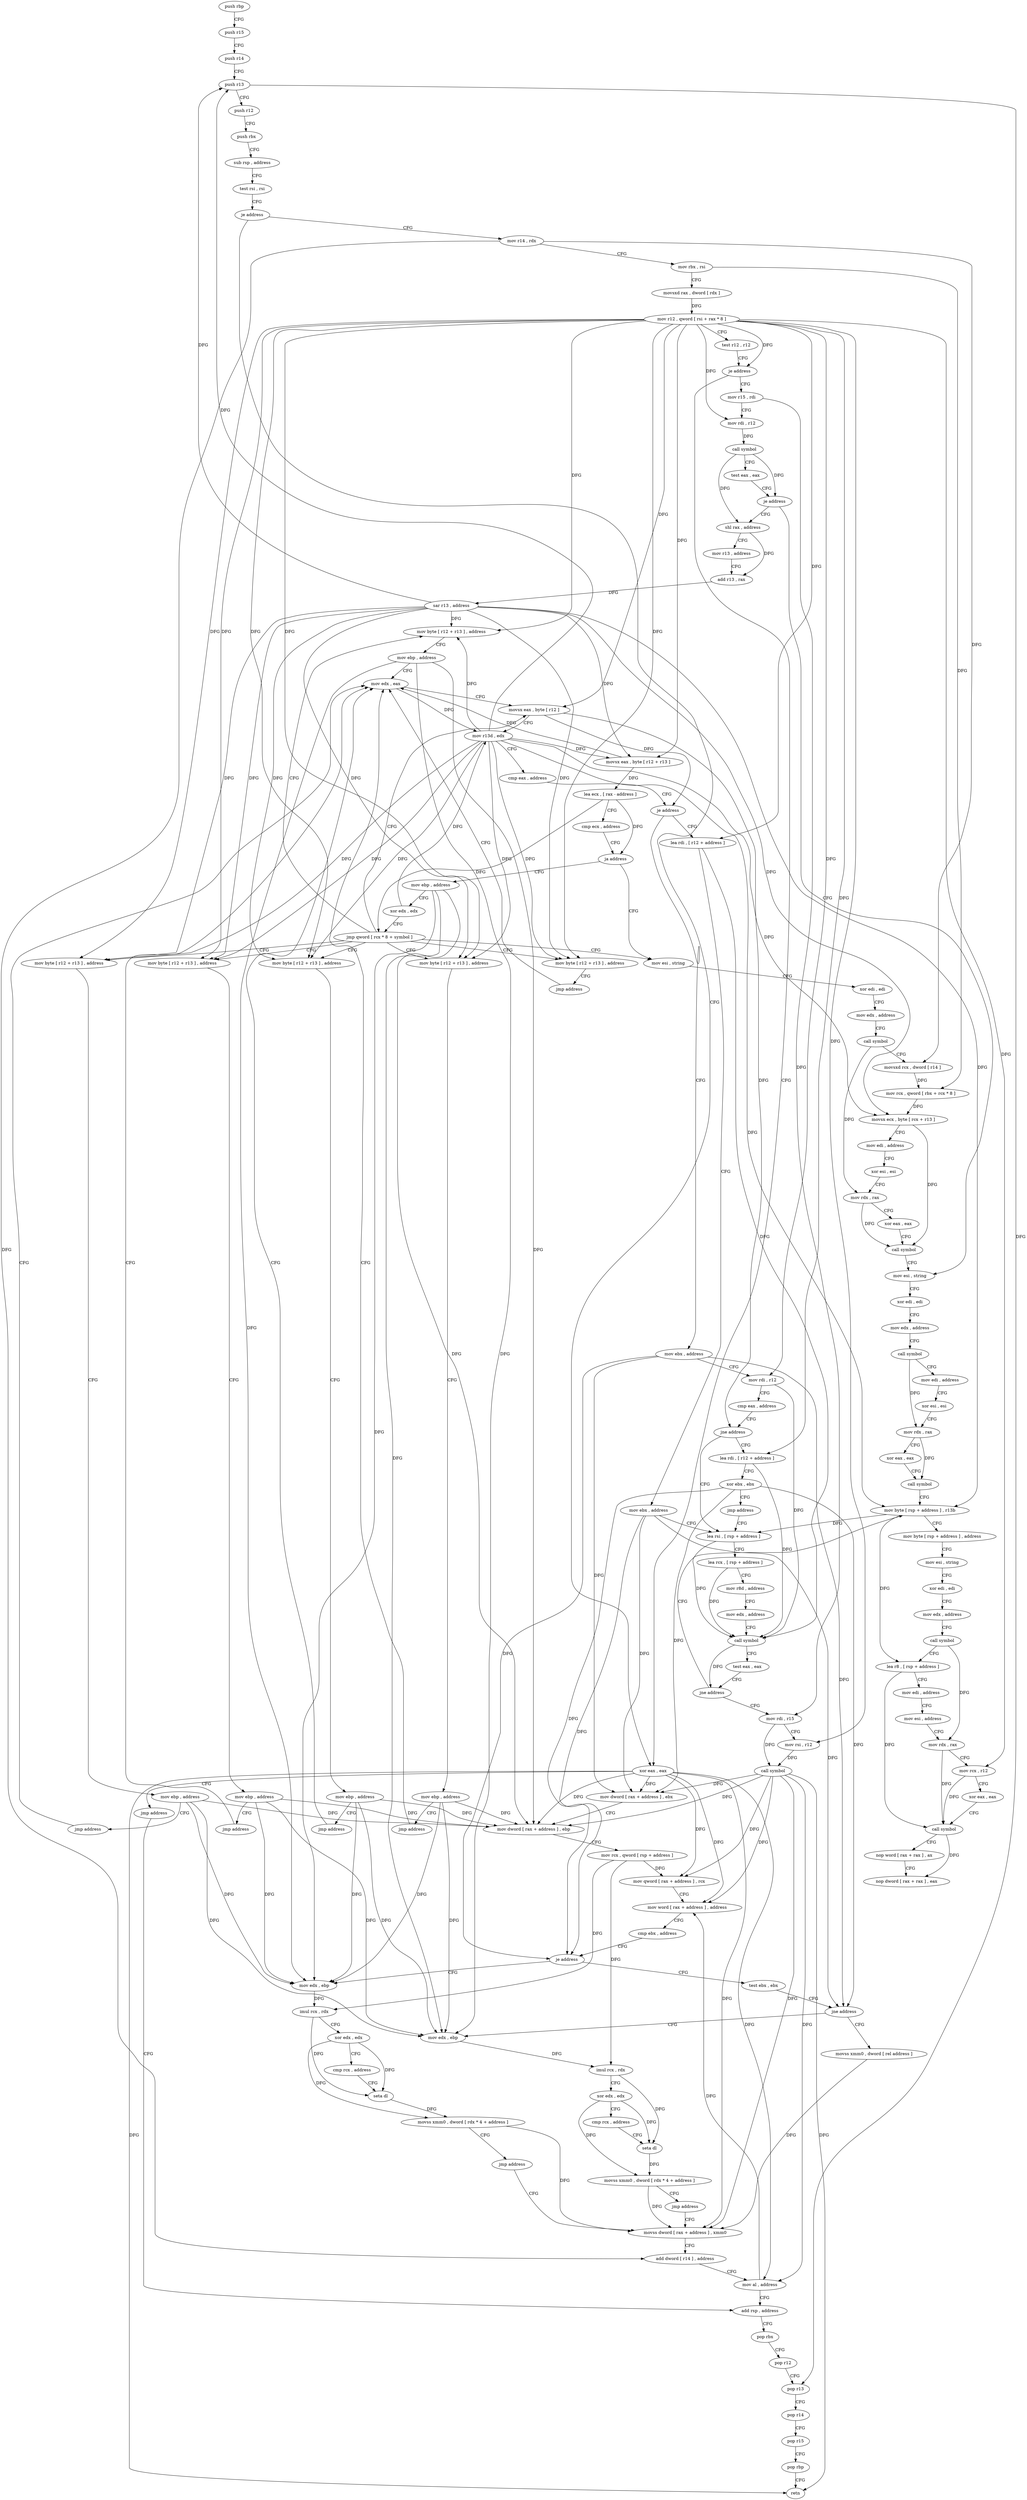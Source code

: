 digraph "func" {
"4248608" [label = "push rbp" ]
"4248609" [label = "push r15" ]
"4248611" [label = "push r14" ]
"4248613" [label = "push r13" ]
"4248615" [label = "push r12" ]
"4248617" [label = "push rbx" ]
"4248618" [label = "sub rsp , address" ]
"4248622" [label = "test rsi , rsi" ]
"4248625" [label = "je address" ]
"4248728" [label = "xor eax , eax" ]
"4248627" [label = "mov r14 , rdx" ]
"4248730" [label = "jmp address" ]
"4248987" [label = "add rsp , address" ]
"4248630" [label = "mov rbx , rsi" ]
"4248633" [label = "movsxd rax , dword [ rdx ]" ]
"4248636" [label = "mov r12 , qword [ rsi + rax * 8 ]" ]
"4248640" [label = "test r12 , r12" ]
"4248643" [label = "je address" ]
"4248645" [label = "mov r15 , rdi" ]
"4248991" [label = "pop rbx" ]
"4248992" [label = "pop r12" ]
"4248994" [label = "pop r13" ]
"4248996" [label = "pop r14" ]
"4248998" [label = "pop r15" ]
"4249000" [label = "pop rbp" ]
"4249001" [label = "retn" ]
"4248648" [label = "mov rdi , r12" ]
"4248651" [label = "call symbol" ]
"4248656" [label = "test eax , eax" ]
"4248658" [label = "je address" ]
"4249048" [label = "mov esi , string" ]
"4248664" [label = "shl rax , address" ]
"4249053" [label = "xor edi , edi" ]
"4249055" [label = "mov edx , address" ]
"4249060" [label = "call symbol" ]
"4249065" [label = "mov edi , address" ]
"4249070" [label = "xor esi , esi" ]
"4249072" [label = "mov rdx , rax" ]
"4249075" [label = "xor eax , eax" ]
"4249077" [label = "call symbol" ]
"4249082" [label = "mov byte [ rsp + address ] , r13b" ]
"4248668" [label = "mov r13 , address" ]
"4248678" [label = "add r13 , rax" ]
"4248681" [label = "sar r13 , address" ]
"4248685" [label = "movsx eax , byte [ r12 + r13 ]" ]
"4248690" [label = "lea ecx , [ rax - address ]" ]
"4248693" [label = "cmp ecx , address" ]
"4248696" [label = "ja address" ]
"4249002" [label = "mov esi , string" ]
"4248702" [label = "mov ebp , address" ]
"4249007" [label = "xor edi , edi" ]
"4249009" [label = "mov edx , address" ]
"4249014" [label = "call symbol" ]
"4249019" [label = "movsxd rcx , dword [ r14 ]" ]
"4249022" [label = "mov rcx , qword [ rbx + rcx * 8 ]" ]
"4249026" [label = "movsx ecx , byte [ rcx + r13 ]" ]
"4249031" [label = "mov edi , address" ]
"4249036" [label = "xor esi , esi" ]
"4249038" [label = "mov rdx , rax" ]
"4249041" [label = "xor eax , eax" ]
"4249043" [label = "call symbol" ]
"4248707" [label = "xor edx , edx" ]
"4248709" [label = "jmp qword [ rcx * 8 + symbol ]" ]
"4248716" [label = "mov byte [ r12 + r13 ] , address" ]
"4248735" [label = "mov byte [ r12 + r13 ] , address" ]
"4248747" [label = "mov byte [ r12 + r13 ] , address" ]
"4248754" [label = "mov byte [ r12 + r13 ] , address" ]
"4248766" [label = "mov byte [ r12 + r13 ] , address" ]
"4248778" [label = "mov byte [ r12 + r13 ] , address" ]
"4248790" [label = "movsx eax , byte [ r12 ]" ]
"4248721" [label = "mov ebp , address" ]
"4248726" [label = "jmp address" ]
"4248788" [label = "mov edx , eax" ]
"4248740" [label = "mov ebp , address" ]
"4248745" [label = "jmp address" ]
"4248752" [label = "jmp address" ]
"4248759" [label = "mov ebp , address" ]
"4248764" [label = "jmp address" ]
"4248771" [label = "mov ebp , address" ]
"4248776" [label = "jmp address" ]
"4248783" [label = "mov ebp , address" ]
"4248795" [label = "mov r13d , edx" ]
"4248798" [label = "cmp eax , address" ]
"4248801" [label = "je address" ]
"4248825" [label = "lea rdi , [ r12 + address ]" ]
"4248803" [label = "mov ebx , address" ]
"4248830" [label = "mov ebx , address" ]
"4248835" [label = "lea rsi , [ rsp + address ]" ]
"4248808" [label = "mov rdi , r12" ]
"4248811" [label = "cmp eax , address" ]
"4248814" [label = "jne address" ]
"4248816" [label = "lea rdi , [ r12 + address ]" ]
"4249087" [label = "mov byte [ rsp + address ] , address" ]
"4249092" [label = "mov esi , string" ]
"4249097" [label = "xor edi , edi" ]
"4249099" [label = "mov edx , address" ]
"4249104" [label = "call symbol" ]
"4249109" [label = "lea r8 , [ rsp + address ]" ]
"4249114" [label = "mov edi , address" ]
"4249119" [label = "mov esi , address" ]
"4249124" [label = "mov rdx , rax" ]
"4249127" [label = "mov rcx , r12" ]
"4249130" [label = "xor eax , eax" ]
"4249132" [label = "call symbol" ]
"4249137" [label = "nop word [ rax + rax ] , ax" ]
"4249147" [label = "nop dword [ rax + rax ] , eax" ]
"4248869" [label = "mov rdi , r15" ]
"4248872" [label = "mov rsi , r12" ]
"4248875" [label = "call symbol" ]
"4248880" [label = "mov dword [ rax + address ] , ebx" ]
"4248883" [label = "mov dword [ rax + address ] , ebp" ]
"4248886" [label = "mov rcx , qword [ rsp + address ]" ]
"4248891" [label = "mov qword [ rax + address ] , rcx" ]
"4248895" [label = "mov word [ rax + address ] , address" ]
"4248901" [label = "cmp ebx , address" ]
"4248904" [label = "je address" ]
"4248939" [label = "mov edx , ebp" ]
"4248906" [label = "test ebx , ebx" ]
"4248840" [label = "lea rcx , [ rsp + address ]" ]
"4248845" [label = "mov r8d , address" ]
"4248851" [label = "mov edx , address" ]
"4248856" [label = "call symbol" ]
"4248861" [label = "test eax , eax" ]
"4248863" [label = "jne address" ]
"4248821" [label = "xor ebx , ebx" ]
"4248823" [label = "jmp address" ]
"4248941" [label = "imul rcx , rdx" ]
"4248945" [label = "xor edx , edx" ]
"4248947" [label = "cmp rcx , address" ]
"4248954" [label = "seta dl" ]
"4248957" [label = "movss xmm0 , dword [ rdx * 4 + address ]" ]
"4248966" [label = "jmp address" ]
"4248976" [label = "movss dword [ rax + address ] , xmm0" ]
"4248908" [label = "jne address" ]
"4248968" [label = "movss xmm0 , dword [ rel address ]" ]
"4248910" [label = "mov edx , ebp" ]
"4248981" [label = "add dword [ r14 ] , address" ]
"4248985" [label = "mov al , address" ]
"4248912" [label = "imul rcx , rdx" ]
"4248916" [label = "xor edx , edx" ]
"4248918" [label = "cmp rcx , address" ]
"4248925" [label = "seta dl" ]
"4248928" [label = "movss xmm0 , dword [ rdx * 4 + address ]" ]
"4248937" [label = "jmp address" ]
"4248608" -> "4248609" [ label = "CFG" ]
"4248609" -> "4248611" [ label = "CFG" ]
"4248611" -> "4248613" [ label = "CFG" ]
"4248613" -> "4248615" [ label = "CFG" ]
"4248613" -> "4248994" [ label = "DFG" ]
"4248615" -> "4248617" [ label = "CFG" ]
"4248617" -> "4248618" [ label = "CFG" ]
"4248618" -> "4248622" [ label = "CFG" ]
"4248622" -> "4248625" [ label = "CFG" ]
"4248625" -> "4248728" [ label = "CFG" ]
"4248625" -> "4248627" [ label = "CFG" ]
"4248728" -> "4248730" [ label = "CFG" ]
"4248728" -> "4249001" [ label = "DFG" ]
"4248728" -> "4248880" [ label = "DFG" ]
"4248728" -> "4248883" [ label = "DFG" ]
"4248728" -> "4248891" [ label = "DFG" ]
"4248728" -> "4248895" [ label = "DFG" ]
"4248728" -> "4248976" [ label = "DFG" ]
"4248728" -> "4248985" [ label = "DFG" ]
"4248627" -> "4248630" [ label = "CFG" ]
"4248627" -> "4249019" [ label = "DFG" ]
"4248627" -> "4248981" [ label = "DFG" ]
"4248730" -> "4248987" [ label = "CFG" ]
"4248987" -> "4248991" [ label = "CFG" ]
"4248630" -> "4248633" [ label = "CFG" ]
"4248630" -> "4249022" [ label = "DFG" ]
"4248633" -> "4248636" [ label = "DFG" ]
"4248636" -> "4248640" [ label = "CFG" ]
"4248636" -> "4248643" [ label = "DFG" ]
"4248636" -> "4248648" [ label = "DFG" ]
"4248636" -> "4248685" [ label = "DFG" ]
"4248636" -> "4249127" [ label = "DFG" ]
"4248636" -> "4248716" [ label = "DFG" ]
"4248636" -> "4248735" [ label = "DFG" ]
"4248636" -> "4248747" [ label = "DFG" ]
"4248636" -> "4248754" [ label = "DFG" ]
"4248636" -> "4248766" [ label = "DFG" ]
"4248636" -> "4248778" [ label = "DFG" ]
"4248636" -> "4248790" [ label = "DFG" ]
"4248636" -> "4248825" [ label = "DFG" ]
"4248636" -> "4248808" [ label = "DFG" ]
"4248636" -> "4248816" [ label = "DFG" ]
"4248636" -> "4248872" [ label = "DFG" ]
"4248640" -> "4248643" [ label = "CFG" ]
"4248643" -> "4248728" [ label = "CFG" ]
"4248643" -> "4248645" [ label = "CFG" ]
"4248645" -> "4248648" [ label = "CFG" ]
"4248645" -> "4248869" [ label = "DFG" ]
"4248991" -> "4248992" [ label = "CFG" ]
"4248992" -> "4248994" [ label = "CFG" ]
"4248994" -> "4248996" [ label = "CFG" ]
"4248996" -> "4248998" [ label = "CFG" ]
"4248998" -> "4249000" [ label = "CFG" ]
"4249000" -> "4249001" [ label = "CFG" ]
"4248648" -> "4248651" [ label = "DFG" ]
"4248651" -> "4248656" [ label = "CFG" ]
"4248651" -> "4248658" [ label = "DFG" ]
"4248651" -> "4248664" [ label = "DFG" ]
"4248656" -> "4248658" [ label = "CFG" ]
"4248658" -> "4249048" [ label = "CFG" ]
"4248658" -> "4248664" [ label = "CFG" ]
"4249048" -> "4249053" [ label = "CFG" ]
"4248664" -> "4248668" [ label = "CFG" ]
"4248664" -> "4248678" [ label = "DFG" ]
"4249053" -> "4249055" [ label = "CFG" ]
"4249055" -> "4249060" [ label = "CFG" ]
"4249060" -> "4249065" [ label = "CFG" ]
"4249060" -> "4249072" [ label = "DFG" ]
"4249065" -> "4249070" [ label = "CFG" ]
"4249070" -> "4249072" [ label = "CFG" ]
"4249072" -> "4249075" [ label = "CFG" ]
"4249072" -> "4249077" [ label = "DFG" ]
"4249075" -> "4249077" [ label = "CFG" ]
"4249077" -> "4249082" [ label = "CFG" ]
"4249082" -> "4249087" [ label = "CFG" ]
"4249082" -> "4249109" [ label = "DFG" ]
"4249082" -> "4248835" [ label = "DFG" ]
"4248668" -> "4248678" [ label = "CFG" ]
"4248678" -> "4248681" [ label = "DFG" ]
"4248681" -> "4248685" [ label = "DFG" ]
"4248681" -> "4248613" [ label = "DFG" ]
"4248681" -> "4249082" [ label = "DFG" ]
"4248681" -> "4249026" [ label = "DFG" ]
"4248681" -> "4248716" [ label = "DFG" ]
"4248681" -> "4248735" [ label = "DFG" ]
"4248681" -> "4248747" [ label = "DFG" ]
"4248681" -> "4248754" [ label = "DFG" ]
"4248681" -> "4248766" [ label = "DFG" ]
"4248681" -> "4248778" [ label = "DFG" ]
"4248685" -> "4248690" [ label = "DFG" ]
"4248685" -> "4248788" [ label = "DFG" ]
"4248690" -> "4248693" [ label = "CFG" ]
"4248690" -> "4248696" [ label = "DFG" ]
"4248690" -> "4248709" [ label = "DFG" ]
"4248693" -> "4248696" [ label = "CFG" ]
"4248696" -> "4249002" [ label = "CFG" ]
"4248696" -> "4248702" [ label = "CFG" ]
"4249002" -> "4249007" [ label = "CFG" ]
"4248702" -> "4248707" [ label = "CFG" ]
"4248702" -> "4248883" [ label = "DFG" ]
"4248702" -> "4248939" [ label = "DFG" ]
"4248702" -> "4248910" [ label = "DFG" ]
"4249007" -> "4249009" [ label = "CFG" ]
"4249009" -> "4249014" [ label = "CFG" ]
"4249014" -> "4249019" [ label = "CFG" ]
"4249014" -> "4249038" [ label = "DFG" ]
"4249019" -> "4249022" [ label = "DFG" ]
"4249022" -> "4249026" [ label = "DFG" ]
"4249026" -> "4249031" [ label = "CFG" ]
"4249026" -> "4249043" [ label = "DFG" ]
"4249031" -> "4249036" [ label = "CFG" ]
"4249036" -> "4249038" [ label = "CFG" ]
"4249038" -> "4249041" [ label = "CFG" ]
"4249038" -> "4249043" [ label = "DFG" ]
"4249041" -> "4249043" [ label = "CFG" ]
"4249043" -> "4249048" [ label = "CFG" ]
"4248707" -> "4248709" [ label = "CFG" ]
"4248707" -> "4248795" [ label = "DFG" ]
"4248709" -> "4248716" [ label = "CFG" ]
"4248709" -> "4248735" [ label = "CFG" ]
"4248709" -> "4248747" [ label = "CFG" ]
"4248709" -> "4248754" [ label = "CFG" ]
"4248709" -> "4248766" [ label = "CFG" ]
"4248709" -> "4248778" [ label = "CFG" ]
"4248709" -> "4248790" [ label = "CFG" ]
"4248709" -> "4249002" [ label = "CFG" ]
"4248716" -> "4248721" [ label = "CFG" ]
"4248735" -> "4248740" [ label = "CFG" ]
"4248747" -> "4248752" [ label = "CFG" ]
"4248754" -> "4248759" [ label = "CFG" ]
"4248766" -> "4248771" [ label = "CFG" ]
"4248778" -> "4248783" [ label = "CFG" ]
"4248790" -> "4248795" [ label = "CFG" ]
"4248790" -> "4248801" [ label = "DFG" ]
"4248790" -> "4248814" [ label = "DFG" ]
"4248721" -> "4248726" [ label = "CFG" ]
"4248721" -> "4248883" [ label = "DFG" ]
"4248721" -> "4248939" [ label = "DFG" ]
"4248721" -> "4248910" [ label = "DFG" ]
"4248726" -> "4248788" [ label = "CFG" ]
"4248788" -> "4248790" [ label = "CFG" ]
"4248788" -> "4248795" [ label = "DFG" ]
"4248740" -> "4248745" [ label = "CFG" ]
"4248740" -> "4248883" [ label = "DFG" ]
"4248740" -> "4248939" [ label = "DFG" ]
"4248740" -> "4248910" [ label = "DFG" ]
"4248745" -> "4248788" [ label = "CFG" ]
"4248752" -> "4248788" [ label = "CFG" ]
"4248759" -> "4248764" [ label = "CFG" ]
"4248759" -> "4248883" [ label = "DFG" ]
"4248759" -> "4248939" [ label = "DFG" ]
"4248759" -> "4248910" [ label = "DFG" ]
"4248764" -> "4248788" [ label = "CFG" ]
"4248771" -> "4248776" [ label = "CFG" ]
"4248771" -> "4248883" [ label = "DFG" ]
"4248771" -> "4248939" [ label = "DFG" ]
"4248771" -> "4248910" [ label = "DFG" ]
"4248776" -> "4248788" [ label = "CFG" ]
"4248783" -> "4248788" [ label = "CFG" ]
"4248783" -> "4248883" [ label = "DFG" ]
"4248783" -> "4248939" [ label = "DFG" ]
"4248783" -> "4248910" [ label = "DFG" ]
"4248795" -> "4248798" [ label = "CFG" ]
"4248795" -> "4248613" [ label = "DFG" ]
"4248795" -> "4248685" [ label = "DFG" ]
"4248795" -> "4249082" [ label = "DFG" ]
"4248795" -> "4249026" [ label = "DFG" ]
"4248795" -> "4248716" [ label = "DFG" ]
"4248795" -> "4248735" [ label = "DFG" ]
"4248795" -> "4248747" [ label = "DFG" ]
"4248795" -> "4248754" [ label = "DFG" ]
"4248795" -> "4248766" [ label = "DFG" ]
"4248795" -> "4248778" [ label = "DFG" ]
"4248798" -> "4248801" [ label = "CFG" ]
"4248801" -> "4248825" [ label = "CFG" ]
"4248801" -> "4248803" [ label = "CFG" ]
"4248825" -> "4248830" [ label = "CFG" ]
"4248825" -> "4248856" [ label = "DFG" ]
"4248803" -> "4248808" [ label = "CFG" ]
"4248803" -> "4248880" [ label = "DFG" ]
"4248803" -> "4248904" [ label = "DFG" ]
"4248803" -> "4248908" [ label = "DFG" ]
"4248830" -> "4248835" [ label = "CFG" ]
"4248830" -> "4248880" [ label = "DFG" ]
"4248830" -> "4248904" [ label = "DFG" ]
"4248830" -> "4248908" [ label = "DFG" ]
"4248835" -> "4248840" [ label = "CFG" ]
"4248835" -> "4248856" [ label = "DFG" ]
"4248808" -> "4248811" [ label = "CFG" ]
"4248808" -> "4248856" [ label = "DFG" ]
"4248811" -> "4248814" [ label = "CFG" ]
"4248814" -> "4248835" [ label = "CFG" ]
"4248814" -> "4248816" [ label = "CFG" ]
"4248816" -> "4248821" [ label = "CFG" ]
"4248816" -> "4248856" [ label = "DFG" ]
"4249087" -> "4249092" [ label = "CFG" ]
"4249092" -> "4249097" [ label = "CFG" ]
"4249097" -> "4249099" [ label = "CFG" ]
"4249099" -> "4249104" [ label = "CFG" ]
"4249104" -> "4249109" [ label = "CFG" ]
"4249104" -> "4249124" [ label = "DFG" ]
"4249109" -> "4249114" [ label = "CFG" ]
"4249109" -> "4249132" [ label = "DFG" ]
"4249114" -> "4249119" [ label = "CFG" ]
"4249119" -> "4249124" [ label = "CFG" ]
"4249124" -> "4249127" [ label = "CFG" ]
"4249124" -> "4249132" [ label = "DFG" ]
"4249127" -> "4249130" [ label = "CFG" ]
"4249127" -> "4249132" [ label = "DFG" ]
"4249130" -> "4249132" [ label = "CFG" ]
"4249132" -> "4249137" [ label = "CFG" ]
"4249132" -> "4249147" [ label = "DFG" ]
"4249137" -> "4249147" [ label = "CFG" ]
"4248869" -> "4248872" [ label = "CFG" ]
"4248869" -> "4248875" [ label = "DFG" ]
"4248872" -> "4248875" [ label = "DFG" ]
"4248875" -> "4248880" [ label = "DFG" ]
"4248875" -> "4249001" [ label = "DFG" ]
"4248875" -> "4248883" [ label = "DFG" ]
"4248875" -> "4248891" [ label = "DFG" ]
"4248875" -> "4248895" [ label = "DFG" ]
"4248875" -> "4248976" [ label = "DFG" ]
"4248875" -> "4248985" [ label = "DFG" ]
"4248880" -> "4248883" [ label = "CFG" ]
"4248883" -> "4248886" [ label = "CFG" ]
"4248886" -> "4248891" [ label = "DFG" ]
"4248886" -> "4248941" [ label = "DFG" ]
"4248886" -> "4248912" [ label = "DFG" ]
"4248891" -> "4248895" [ label = "CFG" ]
"4248895" -> "4248901" [ label = "CFG" ]
"4248901" -> "4248904" [ label = "CFG" ]
"4248904" -> "4248939" [ label = "CFG" ]
"4248904" -> "4248906" [ label = "CFG" ]
"4248939" -> "4248941" [ label = "DFG" ]
"4248906" -> "4248908" [ label = "CFG" ]
"4248840" -> "4248845" [ label = "CFG" ]
"4248840" -> "4248856" [ label = "DFG" ]
"4248845" -> "4248851" [ label = "CFG" ]
"4248851" -> "4248856" [ label = "CFG" ]
"4248856" -> "4248861" [ label = "CFG" ]
"4248856" -> "4248863" [ label = "DFG" ]
"4248861" -> "4248863" [ label = "CFG" ]
"4248863" -> "4249082" [ label = "CFG" ]
"4248863" -> "4248869" [ label = "CFG" ]
"4248821" -> "4248823" [ label = "CFG" ]
"4248821" -> "4248880" [ label = "DFG" ]
"4248821" -> "4248904" [ label = "DFG" ]
"4248821" -> "4248908" [ label = "DFG" ]
"4248823" -> "4248835" [ label = "CFG" ]
"4248941" -> "4248945" [ label = "CFG" ]
"4248941" -> "4248954" [ label = "DFG" ]
"4248945" -> "4248947" [ label = "CFG" ]
"4248945" -> "4248954" [ label = "DFG" ]
"4248945" -> "4248957" [ label = "DFG" ]
"4248947" -> "4248954" [ label = "CFG" ]
"4248954" -> "4248957" [ label = "DFG" ]
"4248957" -> "4248966" [ label = "CFG" ]
"4248957" -> "4248976" [ label = "DFG" ]
"4248966" -> "4248976" [ label = "CFG" ]
"4248976" -> "4248981" [ label = "CFG" ]
"4248908" -> "4248968" [ label = "CFG" ]
"4248908" -> "4248910" [ label = "CFG" ]
"4248968" -> "4248976" [ label = "DFG" ]
"4248910" -> "4248912" [ label = "DFG" ]
"4248981" -> "4248985" [ label = "CFG" ]
"4248985" -> "4248987" [ label = "CFG" ]
"4248985" -> "4248895" [ label = "DFG" ]
"4248912" -> "4248916" [ label = "CFG" ]
"4248912" -> "4248925" [ label = "DFG" ]
"4248916" -> "4248918" [ label = "CFG" ]
"4248916" -> "4248925" [ label = "DFG" ]
"4248916" -> "4248928" [ label = "DFG" ]
"4248918" -> "4248925" [ label = "CFG" ]
"4248925" -> "4248928" [ label = "DFG" ]
"4248928" -> "4248937" [ label = "CFG" ]
"4248928" -> "4248976" [ label = "DFG" ]
"4248937" -> "4248976" [ label = "CFG" ]
}
